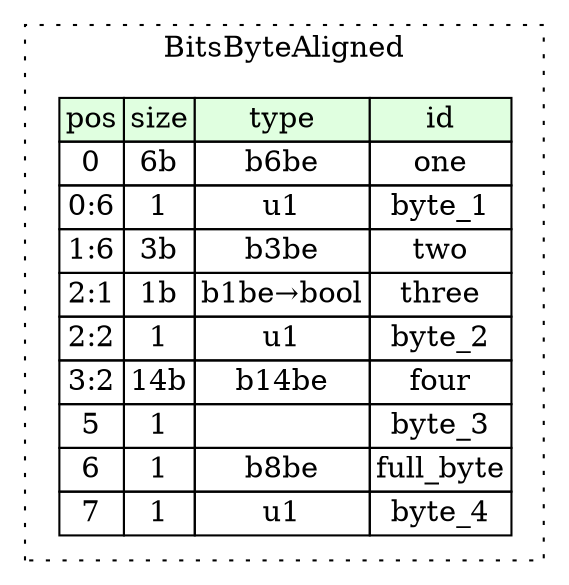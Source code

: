 digraph {
	rankdir=LR;
	node [shape=plaintext];
	subgraph cluster__bits_byte_aligned {
		label="BitsByteAligned";
		graph[style=dotted];

		bits_byte_aligned__seq [label=<<TABLE BORDER="0" CELLBORDER="1" CELLSPACING="0">
			<TR><TD BGCOLOR="#E0FFE0">pos</TD><TD BGCOLOR="#E0FFE0">size</TD><TD BGCOLOR="#E0FFE0">type</TD><TD BGCOLOR="#E0FFE0">id</TD></TR>
			<TR><TD PORT="one_pos">0</TD><TD PORT="one_size">6b</TD><TD>b6be</TD><TD PORT="one_type">one</TD></TR>
			<TR><TD PORT="byte_1_pos">0:6</TD><TD PORT="byte_1_size">1</TD><TD>u1</TD><TD PORT="byte_1_type">byte_1</TD></TR>
			<TR><TD PORT="two_pos">1:6</TD><TD PORT="two_size">3b</TD><TD>b3be</TD><TD PORT="two_type">two</TD></TR>
			<TR><TD PORT="three_pos">2:1</TD><TD PORT="three_size">1b</TD><TD>b1be→bool</TD><TD PORT="three_type">three</TD></TR>
			<TR><TD PORT="byte_2_pos">2:2</TD><TD PORT="byte_2_size">1</TD><TD>u1</TD><TD PORT="byte_2_type">byte_2</TD></TR>
			<TR><TD PORT="four_pos">3:2</TD><TD PORT="four_size">14b</TD><TD>b14be</TD><TD PORT="four_type">four</TD></TR>
			<TR><TD PORT="byte_3_pos">5</TD><TD PORT="byte_3_size">1</TD><TD></TD><TD PORT="byte_3_type">byte_3</TD></TR>
			<TR><TD PORT="full_byte_pos">6</TD><TD PORT="full_byte_size">1</TD><TD>b8be</TD><TD PORT="full_byte_type">full_byte</TD></TR>
			<TR><TD PORT="byte_4_pos">7</TD><TD PORT="byte_4_size">1</TD><TD>u1</TD><TD PORT="byte_4_type">byte_4</TD></TR>
		</TABLE>>];
	}
}
